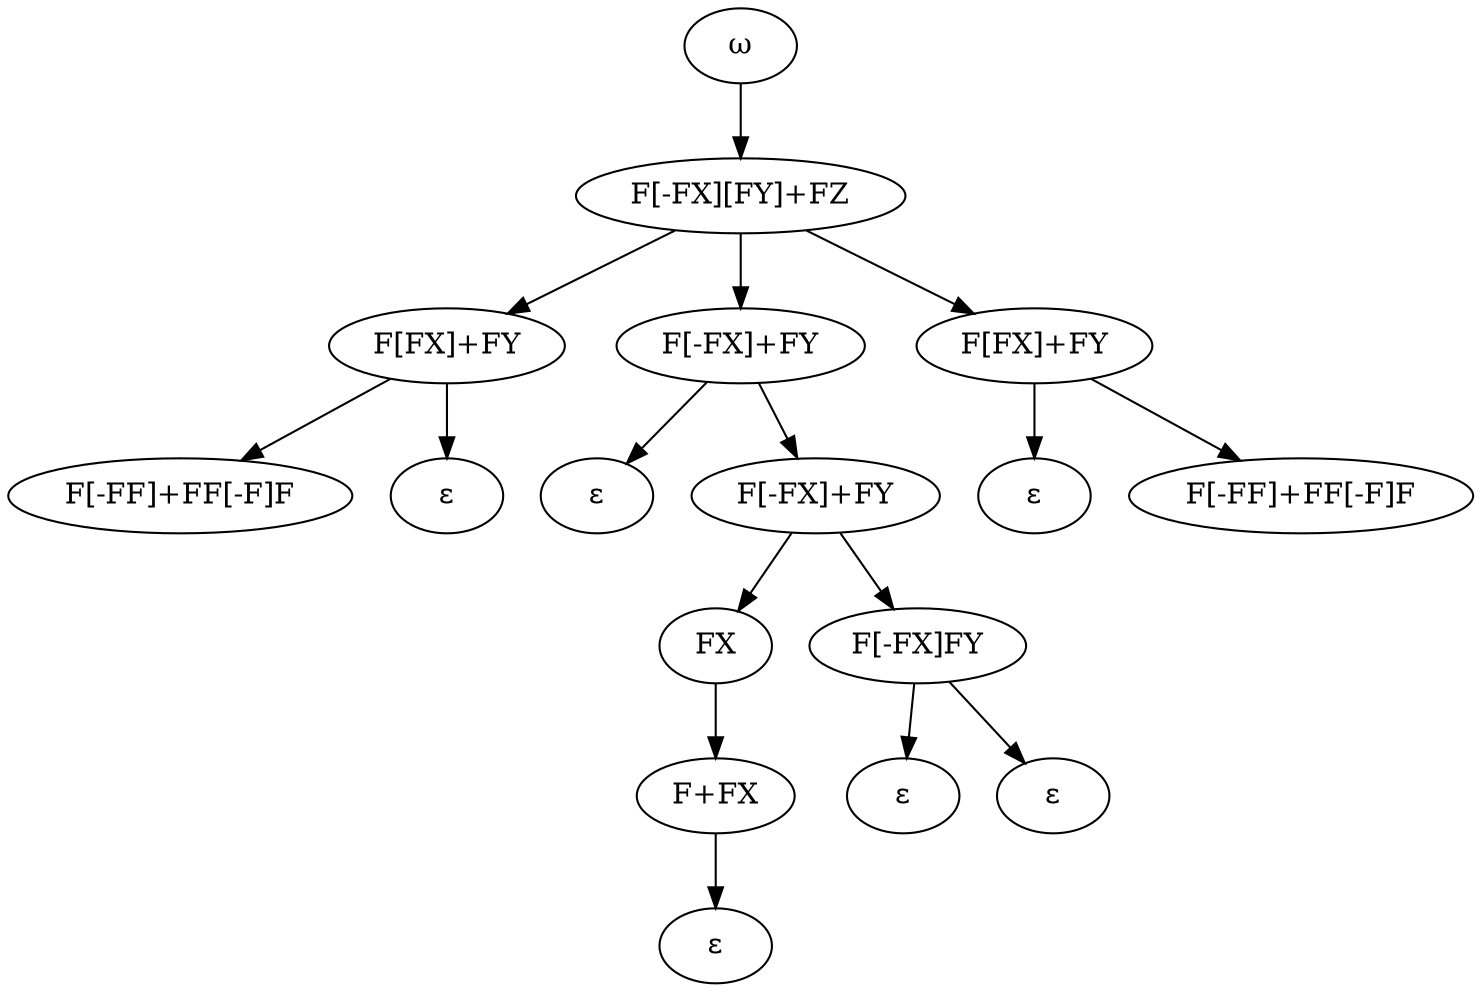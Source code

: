 digraph {
omega [label="ω"]
0 [label="F[-FX][FY]+FZ"]
1 [label="F[FX]+FY"]
2 [label="F[-FX]+FY"]
3 [label="F[FX]+FY"]
4 [label="F[-FF]+FF[-F]F"]
5 [label="ε"]
6 [label="ε"]
7 [label="F[-FX]+FY"]
8 [label="ε"]
9 [label="F[-FF]+FF[-F]F"]
10 [label="FX"]
11 [label="F[-FX]FY"]
12 [label="F+FX"]
13 [label="ε"]
14 [label="ε"]
15 [label="ε"]
omega -> 0
0 -> 1
0 -> 2
0 -> 3
1 -> 4
1 -> 5
2 -> 6
2 -> 7
3 -> 8
3 -> 9
7 -> 10
7 -> 11
10 -> 12
11 -> 13
11 -> 14
12 -> 15
}